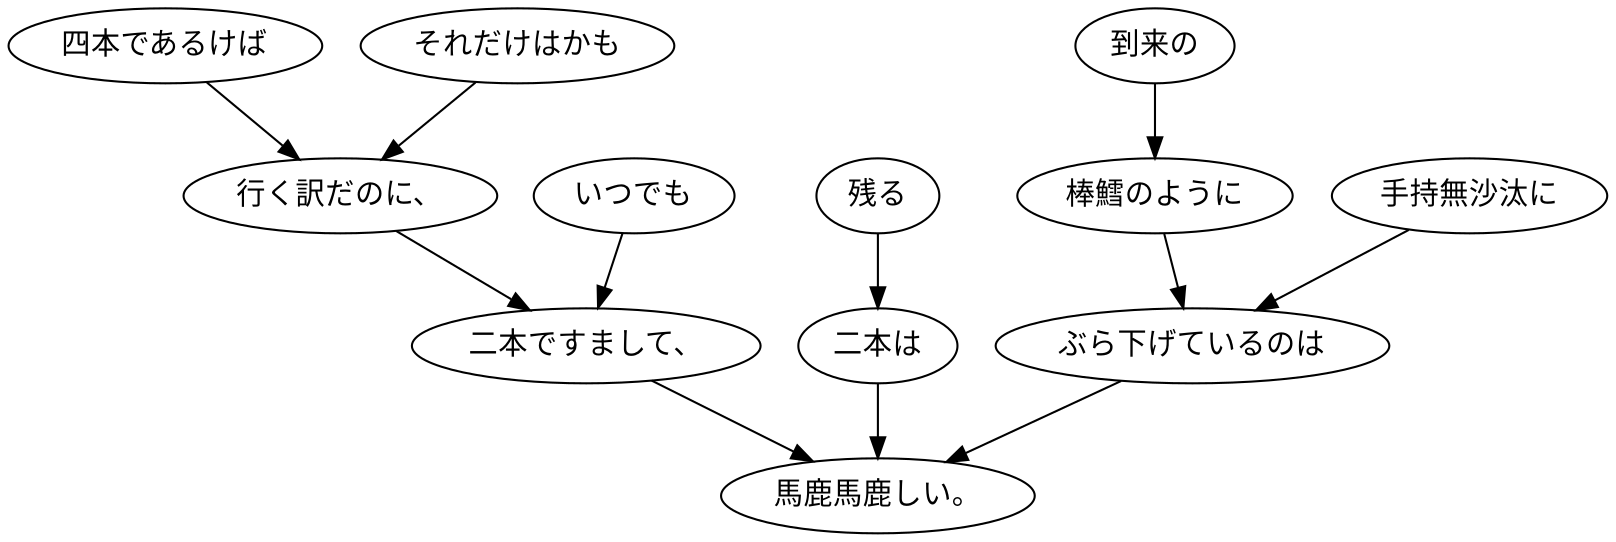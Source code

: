 digraph graph3384 {
	node0 [label="四本であるけば"];
	node1 [label="それだけはかも"];
	node2 [label="行く訳だのに、"];
	node3 [label="いつでも"];
	node4 [label="二本ですまして、"];
	node5 [label="残る"];
	node6 [label="二本は"];
	node7 [label="到来の"];
	node8 [label="棒鱈のように"];
	node9 [label="手持無沙汰に"];
	node10 [label="ぶら下げているのは"];
	node11 [label="馬鹿馬鹿しい。"];
	node0 -> node2;
	node1 -> node2;
	node2 -> node4;
	node3 -> node4;
	node4 -> node11;
	node5 -> node6;
	node6 -> node11;
	node7 -> node8;
	node8 -> node10;
	node9 -> node10;
	node10 -> node11;
}
